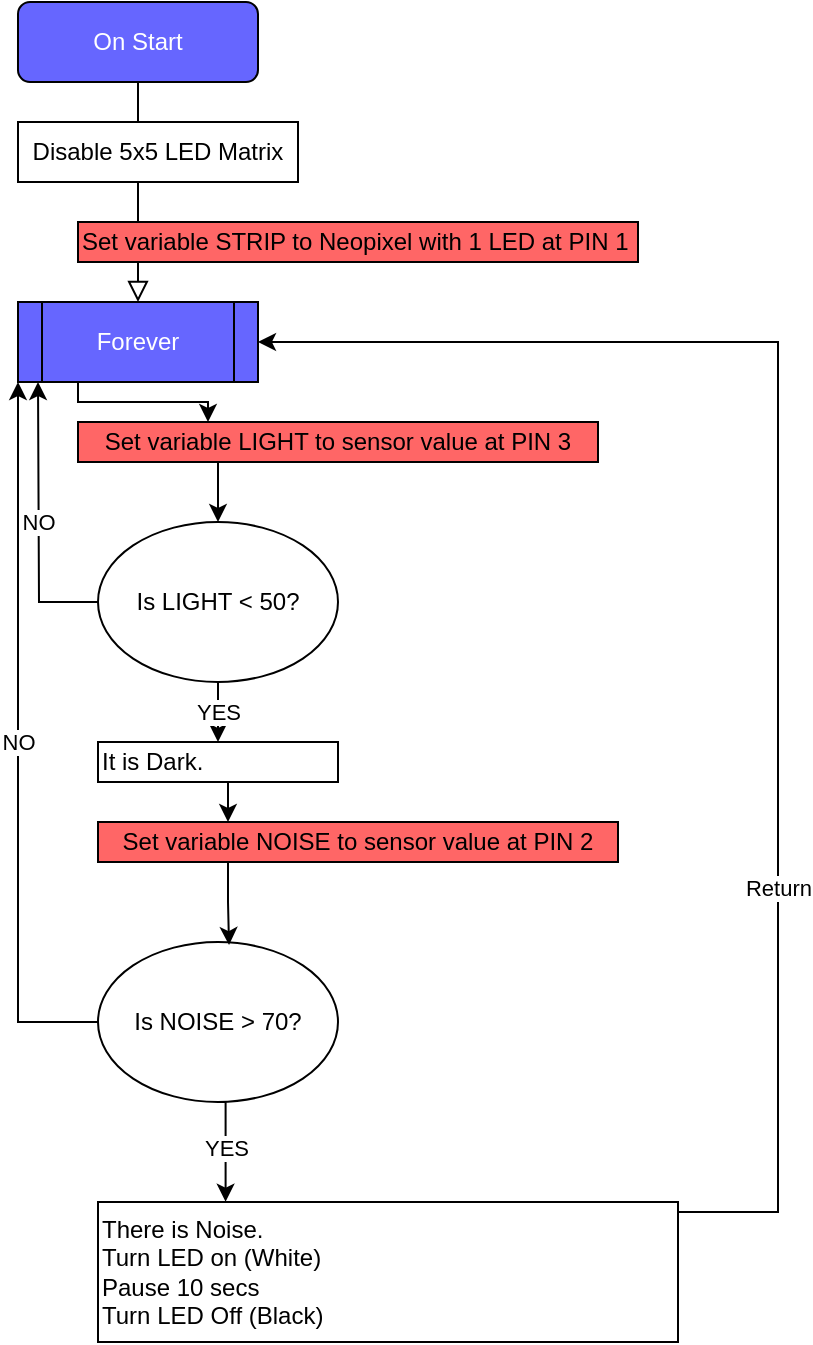 <mxfile version="15.8.7" type="device"><diagram id="C5RBs43oDa-KdzZeNtuy" name="Page-1"><mxGraphModel dx="584" dy="727" grid="1" gridSize="10" guides="1" tooltips="1" connect="1" arrows="1" fold="1" page="1" pageScale="1" pageWidth="827" pageHeight="1169" math="0" shadow="0"><root><mxCell id="WIyWlLk6GJQsqaUBKTNV-0"/><mxCell id="WIyWlLk6GJQsqaUBKTNV-1" parent="WIyWlLk6GJQsqaUBKTNV-0"/><mxCell id="WIyWlLk6GJQsqaUBKTNV-2" value="" style="rounded=0;html=1;jettySize=auto;orthogonalLoop=1;fontSize=11;endArrow=block;endFill=0;endSize=8;strokeWidth=1;shadow=0;labelBackgroundColor=none;edgeStyle=orthogonalEdgeStyle;" parent="WIyWlLk6GJQsqaUBKTNV-1" source="WIyWlLk6GJQsqaUBKTNV-3" edge="1"><mxGeometry relative="1" as="geometry"><mxPoint x="180" y="270" as="targetPoint"/></mxGeometry></mxCell><mxCell id="WIyWlLk6GJQsqaUBKTNV-3" value="&lt;font color=&quot;#ffffff&quot;&gt;On Start&lt;/font&gt;" style="rounded=1;whiteSpace=wrap;html=1;fontSize=12;glass=0;strokeWidth=1;shadow=0;labelBackgroundColor=none;fillColor=#6666FF;" parent="WIyWlLk6GJQsqaUBKTNV-1" vertex="1"><mxGeometry x="120" y="120" width="120" height="40" as="geometry"/></mxCell><mxCell id="hcf1hIQkJQdslXpl1vqZ-0" value="Disable 5x5 LED Matrix" style="rounded=0;whiteSpace=wrap;html=1;" parent="WIyWlLk6GJQsqaUBKTNV-1" vertex="1"><mxGeometry x="120" y="180" width="140" height="30" as="geometry"/></mxCell><mxCell id="hcf1hIQkJQdslXpl1vqZ-26" style="edgeStyle=orthogonalEdgeStyle;rounded=0;orthogonalLoop=1;jettySize=auto;html=1;exitX=0.25;exitY=1;exitDx=0;exitDy=0;entryX=0.25;entryY=0;entryDx=0;entryDy=0;" parent="WIyWlLk6GJQsqaUBKTNV-1" source="hcf1hIQkJQdslXpl1vqZ-1" target="hcf1hIQkJQdslXpl1vqZ-15" edge="1"><mxGeometry relative="1" as="geometry"><mxPoint x="149.667" y="330.0" as="targetPoint"/><Array as="points"><mxPoint x="150" y="320"/><mxPoint x="215" y="320"/></Array></mxGeometry></mxCell><mxCell id="hcf1hIQkJQdslXpl1vqZ-1" value="&lt;font color=&quot;#ffffff&quot;&gt;Forever&lt;/font&gt;" style="shape=process;whiteSpace=wrap;html=1;backgroundOutline=1;fillColor=#6666FF;" parent="WIyWlLk6GJQsqaUBKTNV-1" vertex="1"><mxGeometry x="120" y="270" width="120" height="40" as="geometry"/></mxCell><mxCell id="hcf1hIQkJQdslXpl1vqZ-28" value="YES" style="edgeStyle=orthogonalEdgeStyle;rounded=0;orthogonalLoop=1;jettySize=auto;html=1;exitX=0.5;exitY=1;exitDx=0;exitDy=0;entryX=0.5;entryY=0;entryDx=0;entryDy=0;" parent="WIyWlLk6GJQsqaUBKTNV-1" source="hcf1hIQkJQdslXpl1vqZ-7" target="hcf1hIQkJQdslXpl1vqZ-20" edge="1"><mxGeometry relative="1" as="geometry"/></mxCell><mxCell id="hcf1hIQkJQdslXpl1vqZ-35" value="NO" style="edgeStyle=orthogonalEdgeStyle;rounded=0;orthogonalLoop=1;jettySize=auto;html=1;exitX=0;exitY=0.5;exitDx=0;exitDy=0;" parent="WIyWlLk6GJQsqaUBKTNV-1" source="hcf1hIQkJQdslXpl1vqZ-7" edge="1"><mxGeometry relative="1" as="geometry"><mxPoint x="130" y="310" as="targetPoint"/></mxGeometry></mxCell><mxCell id="hcf1hIQkJQdslXpl1vqZ-7" value="Is LIGHT &amp;lt; 50?" style="ellipse;whiteSpace=wrap;html=1;" parent="WIyWlLk6GJQsqaUBKTNV-1" vertex="1"><mxGeometry x="160" y="380" width="120" height="80" as="geometry"/></mxCell><mxCell id="hcf1hIQkJQdslXpl1vqZ-27" style="edgeStyle=orthogonalEdgeStyle;rounded=0;orthogonalLoop=1;jettySize=auto;html=1;exitX=0.25;exitY=1;exitDx=0;exitDy=0;entryX=0.5;entryY=0;entryDx=0;entryDy=0;" parent="WIyWlLk6GJQsqaUBKTNV-1" source="hcf1hIQkJQdslXpl1vqZ-15" target="hcf1hIQkJQdslXpl1vqZ-7" edge="1"><mxGeometry relative="1" as="geometry"/></mxCell><mxCell id="hcf1hIQkJQdslXpl1vqZ-15" value="Set variable LIGHT to sensor value at PIN 3" style="rounded=0;whiteSpace=wrap;html=1;fillColor=#FF6666;" parent="WIyWlLk6GJQsqaUBKTNV-1" vertex="1"><mxGeometry x="150" y="330" width="260" height="20" as="geometry"/></mxCell><mxCell id="hcf1hIQkJQdslXpl1vqZ-16" value="Set variable STRIP to Neopixel with 1 LED at PIN 1" style="rounded=0;whiteSpace=wrap;html=1;fillColor=#FF6666;align=left;" parent="WIyWlLk6GJQsqaUBKTNV-1" vertex="1"><mxGeometry x="150" y="230" width="280" height="20" as="geometry"/></mxCell><mxCell id="hcf1hIQkJQdslXpl1vqZ-30" style="edgeStyle=orthogonalEdgeStyle;rounded=0;orthogonalLoop=1;jettySize=auto;html=1;exitX=0.5;exitY=1;exitDx=0;exitDy=0;entryX=0.25;entryY=0;entryDx=0;entryDy=0;" parent="WIyWlLk6GJQsqaUBKTNV-1" source="hcf1hIQkJQdslXpl1vqZ-20" target="hcf1hIQkJQdslXpl1vqZ-25" edge="1"><mxGeometry relative="1" as="geometry"><mxPoint x="159.667" y="530" as="targetPoint"/></mxGeometry></mxCell><mxCell id="hcf1hIQkJQdslXpl1vqZ-20" value="&lt;div&gt;&lt;span style=&quot;font-family: &amp;#34;helvetica&amp;#34;&quot;&gt;It is Dark.&lt;/span&gt;&lt;/div&gt;" style="whiteSpace=wrap;html=1;align=left;" parent="WIyWlLk6GJQsqaUBKTNV-1" vertex="1"><mxGeometry x="160" y="490" width="120" height="20" as="geometry"/></mxCell><mxCell id="hcf1hIQkJQdslXpl1vqZ-32" value="YES" style="edgeStyle=orthogonalEdgeStyle;rounded=0;orthogonalLoop=1;jettySize=auto;html=1;exitX=0.5;exitY=1;exitDx=0;exitDy=0;entryX=0.22;entryY=-0.002;entryDx=0;entryDy=0;entryPerimeter=0;" parent="WIyWlLk6GJQsqaUBKTNV-1" source="hcf1hIQkJQdslXpl1vqZ-22" target="hcf1hIQkJQdslXpl1vqZ-23" edge="1"><mxGeometry relative="1" as="geometry"><Array as="points"><mxPoint x="224" y="670"/></Array></mxGeometry></mxCell><mxCell id="hcf1hIQkJQdslXpl1vqZ-34" value="NO" style="edgeStyle=orthogonalEdgeStyle;rounded=0;orthogonalLoop=1;jettySize=auto;html=1;exitX=0;exitY=0.5;exitDx=0;exitDy=0;entryX=0;entryY=1;entryDx=0;entryDy=0;" parent="WIyWlLk6GJQsqaUBKTNV-1" source="hcf1hIQkJQdslXpl1vqZ-22" target="hcf1hIQkJQdslXpl1vqZ-1" edge="1"><mxGeometry relative="1" as="geometry"/></mxCell><mxCell id="hcf1hIQkJQdslXpl1vqZ-22" value="Is NOISE &amp;gt; 70?" style="ellipse;whiteSpace=wrap;html=1;" parent="WIyWlLk6GJQsqaUBKTNV-1" vertex="1"><mxGeometry x="160" y="590" width="120" height="80" as="geometry"/></mxCell><mxCell id="hcf1hIQkJQdslXpl1vqZ-33" value="Return" style="edgeStyle=orthogonalEdgeStyle;rounded=0;orthogonalLoop=1;jettySize=auto;html=1;exitX=0;exitY=0.5;exitDx=0;exitDy=0;" parent="WIyWlLk6GJQsqaUBKTNV-1" source="hcf1hIQkJQdslXpl1vqZ-23" edge="1"><mxGeometry relative="1" as="geometry"><mxPoint x="240" y="290" as="targetPoint"/><Array as="points"><mxPoint x="500" y="725"/><mxPoint x="500" y="290"/></Array></mxGeometry></mxCell><mxCell id="hcf1hIQkJQdslXpl1vqZ-23" value="&lt;div&gt;&lt;span style=&quot;font-family: &amp;#34;helvetica&amp;#34;&quot;&gt;There is Noise.&lt;/span&gt;&lt;/div&gt;&lt;span style=&quot;color: rgb(0 , 0 , 0) ; font-family: &amp;#34;helvetica&amp;#34; ; font-size: 12px ; font-style: normal ; font-weight: 400 ; letter-spacing: normal ; text-indent: 0px ; text-transform: none ; word-spacing: 0px ; background-color: rgb(248 , 249 , 250) ; display: inline ; float: none&quot;&gt;&lt;div&gt;Turn LED on (White)&lt;/div&gt;&lt;div&gt;Pause 10 secs&lt;/div&gt;&lt;div&gt;Turn LED Off (Black)&lt;/div&gt;&lt;/span&gt;" style="whiteSpace=wrap;html=1;align=left;" parent="WIyWlLk6GJQsqaUBKTNV-1" vertex="1"><mxGeometry x="160" y="720" width="290" height="70" as="geometry"/></mxCell><mxCell id="hcf1hIQkJQdslXpl1vqZ-31" value="" style="edgeStyle=orthogonalEdgeStyle;rounded=0;orthogonalLoop=1;jettySize=auto;html=1;exitX=0.25;exitY=1;exitDx=0;exitDy=0;entryX=0.546;entryY=0.019;entryDx=0;entryDy=0;entryPerimeter=0;" parent="WIyWlLk6GJQsqaUBKTNV-1" source="hcf1hIQkJQdslXpl1vqZ-25" target="hcf1hIQkJQdslXpl1vqZ-22" edge="1"><mxGeometry relative="1" as="geometry"/></mxCell><mxCell id="hcf1hIQkJQdslXpl1vqZ-25" value="Set variable NOISE to sensor value at PIN 2" style="rounded=0;whiteSpace=wrap;html=1;fillColor=#FF6666;" parent="WIyWlLk6GJQsqaUBKTNV-1" vertex="1"><mxGeometry x="160" y="530" width="260" height="20" as="geometry"/></mxCell></root></mxGraphModel></diagram></mxfile>